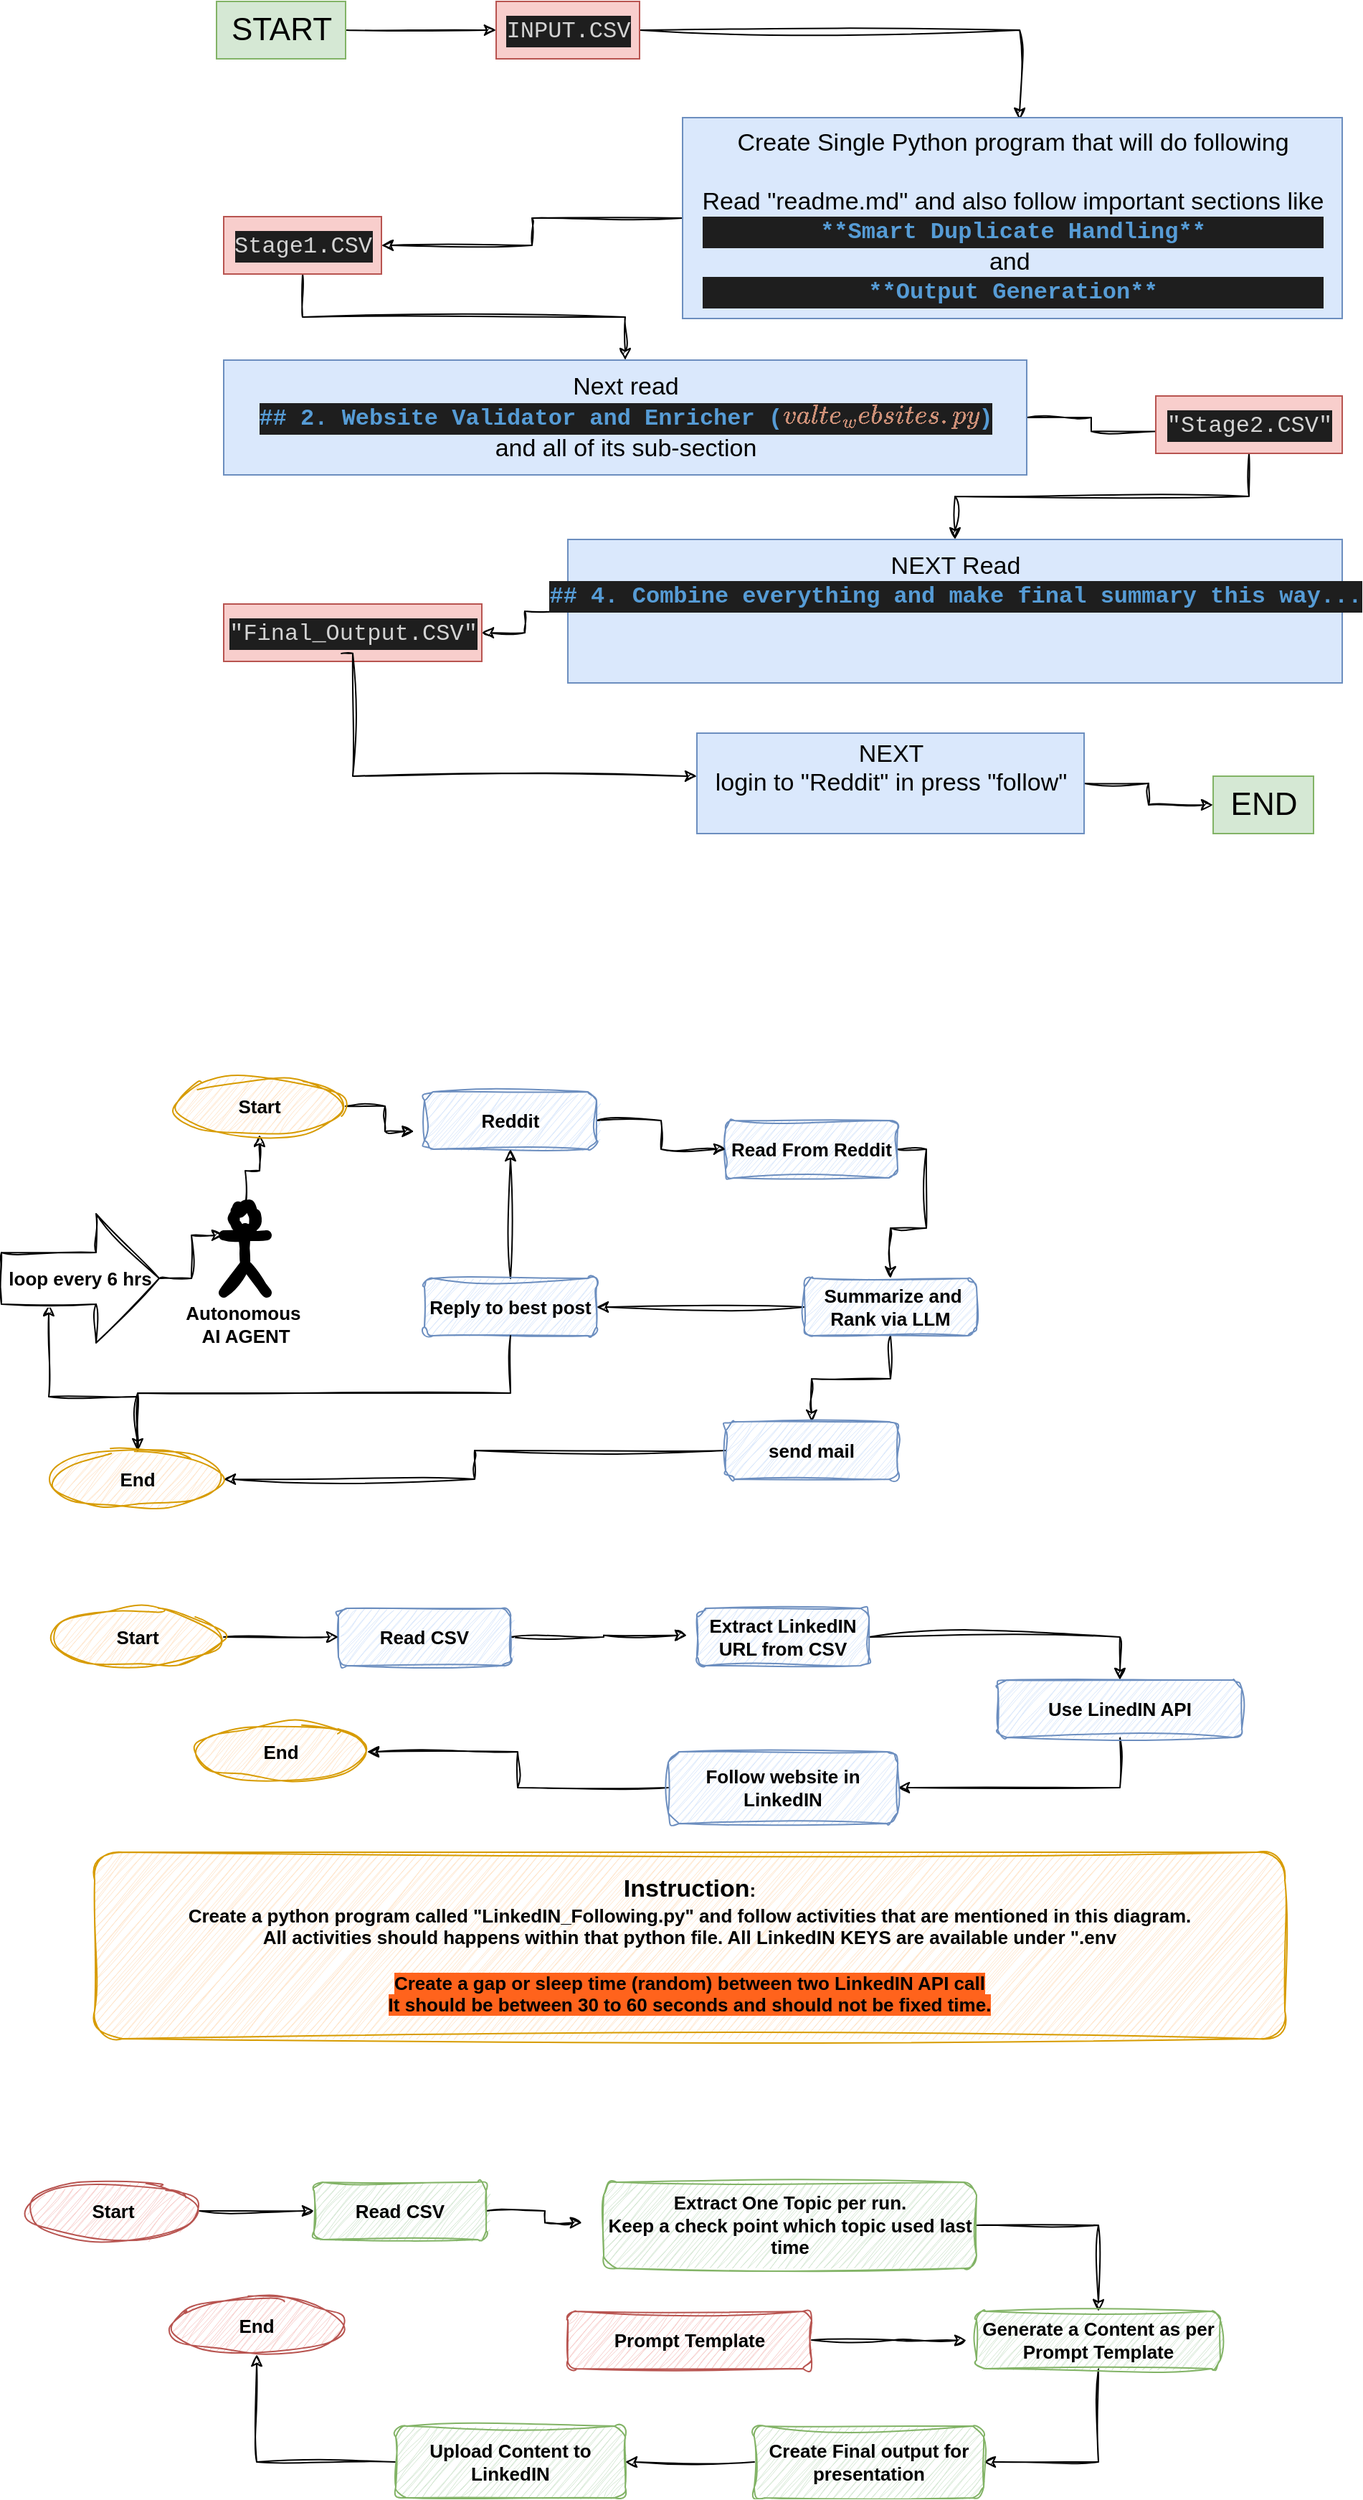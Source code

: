 <mxfile version="28.1.0">
  <diagram name="Page-1" id="1qW2JOKXYpLRvEJQn6gx">
    <mxGraphModel dx="1094" dy="511" grid="1" gridSize="10" guides="1" tooltips="1" connect="1" arrows="1" fold="1" page="1" pageScale="1" pageWidth="1700" pageHeight="2400" math="0" shadow="0">
      <root>
        <mxCell id="0" />
        <mxCell id="1" parent="0" />
        <mxCell id="lKeDKP6vbJKKnMthS0r1-26" value="" style="edgeStyle=orthogonalEdgeStyle;rounded=0;sketch=1;hachureGap=4;jiggle=2;curveFitting=1;orthogonalLoop=1;jettySize=auto;html=1;fontFamily=Architects Daughter;fontSource=https%3A%2F%2Ffonts.googleapis.com%2Fcss%3Ffamily%3DArchitects%2BDaughter;entryX=0.511;entryY=0.011;entryDx=0;entryDy=0;entryPerimeter=0;" parent="1" source="lKeDKP6vbJKKnMthS0r1-22" target="lKeDKP6vbJKKnMthS0r1-24" edge="1">
          <mxGeometry relative="1" as="geometry">
            <mxPoint x="325" y="95" as="targetPoint" />
          </mxGeometry>
        </mxCell>
        <mxCell id="lKeDKP6vbJKKnMthS0r1-22" value="&lt;div style=&quot;color: #d4d4d4;background-color: #1e1e1e;font-family: Consolas, &#39;Courier New&#39;, monospace;font-weight: normal;font-size: 16px;line-height: 22px;white-space: pre;&quot;&gt;&lt;div&gt;&lt;span style=&quot;color: #d4d4d4;&quot;&gt;INPUT.CSV&lt;/span&gt;&lt;/div&gt;&lt;/div&gt;" style="text;html=1;align=center;verticalAlign=middle;resizable=0;points=[];autosize=1;strokeColor=#b85450;fillColor=#f8cecc;fontFamily=Helvetica;fontSize=17;" parent="1" vertex="1">
          <mxGeometry x="430" y="50" width="100" height="40" as="geometry" />
        </mxCell>
        <mxCell id="lKeDKP6vbJKKnMthS0r1-29" value="" style="edgeStyle=orthogonalEdgeStyle;rounded=0;sketch=1;hachureGap=4;jiggle=2;curveFitting=1;orthogonalLoop=1;jettySize=auto;html=1;fontFamily=Architects Daughter;fontSource=https%3A%2F%2Ffonts.googleapis.com%2Fcss%3Ffamily%3DArchitects%2BDaughter;" parent="1" source="lKeDKP6vbJKKnMthS0r1-23" target="lKeDKP6vbJKKnMthS0r1-28" edge="1">
          <mxGeometry relative="1" as="geometry" />
        </mxCell>
        <mxCell id="lKeDKP6vbJKKnMthS0r1-23" value="&lt;div style=&quot;color: #d4d4d4;background-color: #1e1e1e;font-family: Consolas, &#39;Courier New&#39;, monospace;font-weight: normal;font-size: 16px;line-height: 22px;white-space: pre;&quot;&gt;&lt;div&gt;&lt;span style=&quot;color: #d4d4d4;&quot;&gt;Stage1.CSV&lt;/span&gt;&lt;/div&gt;&lt;/div&gt;" style="text;html=1;align=center;verticalAlign=middle;resizable=0;points=[];autosize=1;strokeColor=#b85450;fillColor=#f8cecc;fontFamily=Helvetica;fontSize=17;" parent="1" vertex="1">
          <mxGeometry x="240" y="200" width="110" height="40" as="geometry" />
        </mxCell>
        <mxCell id="lKeDKP6vbJKKnMthS0r1-27" value="" style="edgeStyle=orthogonalEdgeStyle;rounded=0;sketch=1;hachureGap=4;jiggle=2;curveFitting=1;orthogonalLoop=1;jettySize=auto;html=1;fontFamily=Architects Daughter;fontSource=https%3A%2F%2Ffonts.googleapis.com%2Fcss%3Ffamily%3DArchitects%2BDaughter;" parent="1" source="lKeDKP6vbJKKnMthS0r1-24" target="lKeDKP6vbJKKnMthS0r1-23" edge="1">
          <mxGeometry relative="1" as="geometry" />
        </mxCell>
        <mxCell id="lKeDKP6vbJKKnMthS0r1-24" value="&lt;div&gt;Create Single Python program that will do following&lt;/div&gt;&lt;div&gt;&lt;br&gt;&lt;/div&gt;&lt;div&gt;Read &quot;readme.md&quot; and also follow important sections like&lt;div style=&quot;color: rgb(212, 212, 212); background-color: rgb(30, 30, 30); font-family: Consolas, &amp;quot;Courier New&amp;quot;, monospace; font-weight: normal; font-size: 16px; line-height: 22px; white-space: pre;&quot;&gt;&lt;div&gt;&lt;span style=&quot;color: rgb(86, 156, 214); font-weight: bold;&quot;&gt;**Smart Duplicate Handling**&lt;/span&gt;&lt;/div&gt;&lt;/div&gt;and&amp;nbsp;&lt;/div&gt;&lt;div&gt;&lt;div style=&quot;color: rgb(212, 212, 212); background-color: rgb(30, 30, 30); font-family: Consolas, &amp;quot;Courier New&amp;quot;, monospace; font-weight: normal; font-size: 16px; line-height: 22px; white-space: pre;&quot;&gt;&lt;div&gt;&lt;span style=&quot;color: rgb(86, 156, 214); font-weight: bold;&quot;&gt;**Output Generation**&lt;/span&gt;&lt;/div&gt;&lt;/div&gt;&lt;/div&gt;" style="text;html=1;align=center;verticalAlign=middle;resizable=0;points=[];autosize=1;strokeColor=#6c8ebf;fillColor=#dae8fc;fontFamily=Helvetica;fontSize=17;" parent="1" vertex="1">
          <mxGeometry x="560" y="131" width="460" height="140" as="geometry" />
        </mxCell>
        <mxCell id="lKeDKP6vbJKKnMthS0r1-32" value="" style="edgeStyle=orthogonalEdgeStyle;rounded=0;sketch=1;hachureGap=4;jiggle=2;curveFitting=1;orthogonalLoop=1;jettySize=auto;html=1;fontFamily=Architects Daughter;fontSource=https%3A%2F%2Ffonts.googleapis.com%2Fcss%3Ffamily%3DArchitects%2BDaughter;entryX=0.071;entryY=0.617;entryDx=0;entryDy=0;entryPerimeter=0;" parent="1" source="lKeDKP6vbJKKnMthS0r1-28" target="lKeDKP6vbJKKnMthS0r1-30" edge="1">
          <mxGeometry relative="1" as="geometry">
            <mxPoint x="630" y="510" as="targetPoint" />
          </mxGeometry>
        </mxCell>
        <mxCell id="lKeDKP6vbJKKnMthS0r1-28" value="&lt;div&gt;Next read &lt;br&gt;&lt;/div&gt;&lt;div&gt;&lt;div style=&quot;color: rgb(212, 212, 212); background-color: rgb(30, 30, 30); font-family: Consolas, &amp;quot;Courier New&amp;quot;, monospace; font-weight: normal; font-size: 16px; line-height: 22px; white-space: pre;&quot;&gt;&lt;div&gt;&lt;span style=&quot;color: rgb(86, 156, 214); font-weight: bold;&quot;&gt;## 2. Website Validator and Enricher (&lt;/span&gt;&lt;span style=&quot;color: rgb(206, 145, 120); font-weight: bold;&quot;&gt;`validate_websites.py`&lt;/span&gt;&lt;span style=&quot;color: rgb(86, 156, 214); font-weight: bold;&quot;&gt;)&lt;/span&gt;&lt;/div&gt;&lt;/div&gt;and all of its sub-section&lt;/div&gt;" style="text;html=1;align=center;verticalAlign=middle;resizable=0;points=[];autosize=1;strokeColor=#6c8ebf;fillColor=#dae8fc;fontFamily=Helvetica;fontSize=17;" parent="1" vertex="1">
          <mxGeometry x="240" y="300" width="560" height="80" as="geometry" />
        </mxCell>
        <mxCell id="lKeDKP6vbJKKnMthS0r1-37" value="" style="edgeStyle=orthogonalEdgeStyle;rounded=0;sketch=1;hachureGap=4;jiggle=2;curveFitting=1;orthogonalLoop=1;jettySize=auto;html=1;fontFamily=Architects Daughter;fontSource=https%3A%2F%2Ffonts.googleapis.com%2Fcss%3Ffamily%3DArchitects%2BDaughter;" parent="1" source="lKeDKP6vbJKKnMthS0r1-30" target="lKeDKP6vbJKKnMthS0r1-35" edge="1">
          <mxGeometry relative="1" as="geometry" />
        </mxCell>
        <mxCell id="lKeDKP6vbJKKnMthS0r1-30" value="&lt;div style=&quot;color: #d4d4d4;background-color: #1e1e1e;font-family: Consolas, &#39;Courier New&#39;, monospace;font-weight: normal;font-size: 16px;line-height: 22px;white-space: pre;&quot;&gt;&lt;div&gt;&lt;span style=&quot;color: #d4d4d4;&quot;&gt;&quot;Stage2.CSV&quot;&lt;/span&gt;&lt;/div&gt;&lt;/div&gt;" style="text;html=1;align=center;verticalAlign=middle;resizable=0;points=[];autosize=1;strokeColor=#b85450;fillColor=#f8cecc;fontFamily=Helvetica;fontSize=17;" parent="1" vertex="1">
          <mxGeometry x="890" y="325" width="130" height="40" as="geometry" />
        </mxCell>
        <mxCell id="lKeDKP6vbJKKnMthS0r1-38" value="" style="edgeStyle=orthogonalEdgeStyle;rounded=0;sketch=1;hachureGap=4;jiggle=2;curveFitting=1;orthogonalLoop=1;jettySize=auto;html=1;fontFamily=Architects Daughter;fontSource=https%3A%2F%2Ffonts.googleapis.com%2Fcss%3Ffamily%3DArchitects%2BDaughter;" parent="1" source="lKeDKP6vbJKKnMthS0r1-35" target="lKeDKP6vbJKKnMthS0r1-36" edge="1">
          <mxGeometry relative="1" as="geometry" />
        </mxCell>
        <mxCell id="lKeDKP6vbJKKnMthS0r1-35" value="NEXT Read &lt;br&gt;&lt;div&gt;&lt;div style=&quot;color: #d4d4d4;background-color: #1e1e1e;font-family: Consolas, &#39;Courier New&#39;, monospace;font-weight: normal;font-size: 16px;line-height: 22px;white-space: pre;&quot;&gt;&lt;div&gt;&lt;span style=&quot;color: #569cd6;font-weight: bold;&quot;&gt;## 4. Combine everything and make final summary this way...&lt;/span&gt;&lt;/div&gt;&lt;/div&gt;&lt;/div&gt;&lt;div&gt;&lt;br&gt;&lt;/div&gt;&lt;div&gt;&lt;br&gt;&lt;/div&gt;" style="text;html=1;align=center;verticalAlign=middle;resizable=0;points=[];autosize=1;strokeColor=#6c8ebf;fillColor=#dae8fc;fontFamily=Helvetica;fontSize=17;" parent="1" vertex="1">
          <mxGeometry x="480" y="425" width="540" height="100" as="geometry" />
        </mxCell>
        <mxCell id="lKeDKP6vbJKKnMthS0r1-36" value="&lt;div style=&quot;color: #d4d4d4;background-color: #1e1e1e;font-family: Consolas, &#39;Courier New&#39;, monospace;font-weight: normal;font-size: 16px;line-height: 22px;white-space: pre;&quot;&gt;&lt;div&gt;&lt;span style=&quot;color: #d4d4d4;&quot;&gt;&quot;Final_Output.CSV&quot;&lt;/span&gt;&lt;/div&gt;&lt;/div&gt;" style="text;html=1;align=center;verticalAlign=middle;resizable=0;points=[];autosize=1;strokeColor=#b85450;fillColor=#f8cecc;fontFamily=Helvetica;fontSize=17;" parent="1" vertex="1">
          <mxGeometry x="240" y="470" width="180" height="40" as="geometry" />
        </mxCell>
        <mxCell id="-dyTPLVaZyKXN_oUD8W6-10" value="" style="edgeStyle=orthogonalEdgeStyle;rounded=0;sketch=1;hachureGap=4;jiggle=2;curveFitting=1;orthogonalLoop=1;jettySize=auto;html=1;fontFamily=Architects Daughter;fontSource=https%3A%2F%2Ffonts.googleapis.com%2Fcss%3Ffamily%3DArchitects%2BDaughter;" parent="1" source="-dyTPLVaZyKXN_oUD8W6-3" target="-dyTPLVaZyKXN_oUD8W6-9" edge="1">
          <mxGeometry relative="1" as="geometry" />
        </mxCell>
        <mxCell id="-dyTPLVaZyKXN_oUD8W6-3" value="NEXT &lt;br&gt;login to &quot;Reddit&quot; in press &quot;follow&quot;&lt;div&gt;&lt;br&gt;&lt;/div&gt;" style="text;html=1;align=center;verticalAlign=middle;resizable=0;points=[];autosize=1;strokeColor=#6c8ebf;fillColor=#dae8fc;fontFamily=Helvetica;fontSize=17;" parent="1" vertex="1">
          <mxGeometry x="570" y="560" width="270" height="70" as="geometry" />
        </mxCell>
        <mxCell id="-dyTPLVaZyKXN_oUD8W6-8" value="" style="edgeStyle=orthogonalEdgeStyle;rounded=0;sketch=1;hachureGap=4;jiggle=2;curveFitting=1;orthogonalLoop=1;jettySize=auto;html=1;fontFamily=Architects Daughter;fontSource=https%3A%2F%2Ffonts.googleapis.com%2Fcss%3Ffamily%3DArchitects%2BDaughter;" parent="1" source="-dyTPLVaZyKXN_oUD8W6-7" target="lKeDKP6vbJKKnMthS0r1-22" edge="1">
          <mxGeometry relative="1" as="geometry" />
        </mxCell>
        <mxCell id="-dyTPLVaZyKXN_oUD8W6-7" value="START" style="text;html=1;align=center;verticalAlign=middle;resizable=0;points=[];autosize=1;strokeColor=#82b366;fillColor=#d5e8d4;fontFamily=Helvetica;fontSize=22;" parent="1" vertex="1">
          <mxGeometry x="235" y="50" width="90" height="40" as="geometry" />
        </mxCell>
        <mxCell id="-dyTPLVaZyKXN_oUD8W6-9" value="END" style="text;html=1;align=center;verticalAlign=middle;resizable=0;points=[];autosize=1;strokeColor=#82b366;fillColor=#d5e8d4;fontFamily=Helvetica;fontSize=22;" parent="1" vertex="1">
          <mxGeometry x="930" y="590" width="70" height="40" as="geometry" />
        </mxCell>
        <mxCell id="66xsdP2rSsAmPCk141yM-6" value="" style="edgeStyle=orthogonalEdgeStyle;rounded=0;sketch=1;hachureGap=4;jiggle=2;curveFitting=1;orthogonalLoop=1;jettySize=auto;html=1;fontFamily=Helvetica;fontSize=13;fontStyle=1;exitX=0.5;exitY=0;exitDx=0;exitDy=0;exitPerimeter=0;" parent="1" source="66xsdP2rSsAmPCk141yM-1" target="66xsdP2rSsAmPCk141yM-2" edge="1">
          <mxGeometry relative="1" as="geometry" />
        </mxCell>
        <mxCell id="66xsdP2rSsAmPCk141yM-1" value="&lt;div&gt;Autonomous&amp;nbsp;&lt;/div&gt;&lt;div&gt;AI AGENT&lt;/div&gt;" style="shape=umlActor;verticalLabelPosition=bottom;verticalAlign=top;html=1;outlineConnect=0;sketch=1;hachureGap=4;jiggle=2;curveFitting=1;fontFamily=Helvetica;fontSize=13;fontStyle=1;strokeWidth=7;" parent="1" vertex="1">
          <mxGeometry x="240" y="890" width="30" height="60" as="geometry" />
        </mxCell>
        <mxCell id="66xsdP2rSsAmPCk141yM-7" value="" style="edgeStyle=orthogonalEdgeStyle;rounded=0;sketch=1;hachureGap=4;jiggle=2;curveFitting=1;orthogonalLoop=1;jettySize=auto;html=1;fontFamily=Helvetica;entryX=-0.061;entryY=0.689;entryDx=0;entryDy=0;entryPerimeter=0;fontSize=13;fontStyle=1" parent="1" source="66xsdP2rSsAmPCk141yM-2" target="66xsdP2rSsAmPCk141yM-15" edge="1">
          <mxGeometry relative="1" as="geometry" />
        </mxCell>
        <mxCell id="66xsdP2rSsAmPCk141yM-2" value="Start" style="ellipse;whiteSpace=wrap;html=1;sketch=1;hachureGap=4;jiggle=2;curveFitting=1;fontFamily=Helvetica;fontSize=13;fontStyle=1;fillColor=#ffe6cc;strokeColor=#d79b00;" parent="1" vertex="1">
          <mxGeometry x="205" y="800" width="120" height="40" as="geometry" />
        </mxCell>
        <mxCell id="66xsdP2rSsAmPCk141yM-24" value="" style="edgeStyle=orthogonalEdgeStyle;rounded=0;sketch=1;hachureGap=4;jiggle=2;curveFitting=1;orthogonalLoop=1;jettySize=auto;html=1;fontFamily=Architects Daughter;fontSource=https%3A%2F%2Ffonts.googleapis.com%2Fcss%3Ffamily%3DArchitects%2BDaughter;entryX=0;entryY=0;entryDx=33;entryDy=63;entryPerimeter=0;" parent="1" source="66xsdP2rSsAmPCk141yM-3" target="66xsdP2rSsAmPCk141yM-23" edge="1">
          <mxGeometry relative="1" as="geometry" />
        </mxCell>
        <mxCell id="66xsdP2rSsAmPCk141yM-11" value="" style="edgeStyle=orthogonalEdgeStyle;rounded=0;sketch=1;hachureGap=4;jiggle=2;curveFitting=1;orthogonalLoop=1;jettySize=auto;html=1;fontFamily=Helvetica;fontSize=13;fontStyle=1;exitX=1;exitY=0.5;exitDx=0;exitDy=0;" parent="1" source="66xsdP2rSsAmPCk141yM-5" target="66xsdP2rSsAmPCk141yM-9" edge="1">
          <mxGeometry relative="1" as="geometry" />
        </mxCell>
        <mxCell id="66xsdP2rSsAmPCk141yM-5" value="Read From Reddit" style="rounded=1;whiteSpace=wrap;html=1;sketch=1;hachureGap=4;jiggle=2;curveFitting=1;fontFamily=Helvetica;fontSize=13;fontStyle=1;fillColor=#dae8fc;strokeColor=#6c8ebf;" parent="1" vertex="1">
          <mxGeometry x="590" y="830" width="120" height="40" as="geometry" />
        </mxCell>
        <mxCell id="66xsdP2rSsAmPCk141yM-12" value="" style="edgeStyle=orthogonalEdgeStyle;rounded=0;sketch=1;hachureGap=4;jiggle=2;curveFitting=1;orthogonalLoop=1;jettySize=auto;html=1;fontFamily=Helvetica;exitX=0.5;exitY=1;exitDx=0;exitDy=0;fontSize=13;fontStyle=1" parent="1" source="66xsdP2rSsAmPCk141yM-9" target="66xsdP2rSsAmPCk141yM-10" edge="1">
          <mxGeometry relative="1" as="geometry" />
        </mxCell>
        <mxCell id="66xsdP2rSsAmPCk141yM-18" value="" style="edgeStyle=orthogonalEdgeStyle;rounded=0;sketch=1;hachureGap=4;jiggle=2;curveFitting=1;orthogonalLoop=1;jettySize=auto;html=1;fontFamily=Helvetica;fontSize=13;fontStyle=1" parent="1" source="66xsdP2rSsAmPCk141yM-9" target="66xsdP2rSsAmPCk141yM-17" edge="1">
          <mxGeometry relative="1" as="geometry" />
        </mxCell>
        <mxCell id="66xsdP2rSsAmPCk141yM-9" value="&amp;nbsp;Summarize and Rank via LLM" style="rounded=1;whiteSpace=wrap;html=1;sketch=1;hachureGap=4;jiggle=2;curveFitting=1;fontFamily=Helvetica;fontSize=13;fontStyle=1;fillColor=#dae8fc;strokeColor=#6c8ebf;" parent="1" vertex="1">
          <mxGeometry x="645" y="940" width="120" height="40" as="geometry" />
        </mxCell>
        <mxCell id="66xsdP2rSsAmPCk141yM-14" value="" style="edgeStyle=orthogonalEdgeStyle;rounded=0;sketch=1;hachureGap=4;jiggle=2;curveFitting=1;orthogonalLoop=1;jettySize=auto;html=1;fontFamily=Helvetica;fontSize=13;fontStyle=1;entryX=1;entryY=0.5;entryDx=0;entryDy=0;" parent="1" source="66xsdP2rSsAmPCk141yM-10" target="66xsdP2rSsAmPCk141yM-3" edge="1">
          <mxGeometry relative="1" as="geometry" />
        </mxCell>
        <mxCell id="66xsdP2rSsAmPCk141yM-10" value="send mail" style="rounded=1;whiteSpace=wrap;html=1;sketch=1;hachureGap=4;jiggle=2;curveFitting=1;fontFamily=Helvetica;fontSize=13;fontStyle=1;fillColor=#dae8fc;strokeColor=#6c8ebf;" parent="1" vertex="1">
          <mxGeometry x="590" y="1040" width="120" height="40" as="geometry" />
        </mxCell>
        <mxCell id="66xsdP2rSsAmPCk141yM-16" value="" style="edgeStyle=orthogonalEdgeStyle;rounded=0;sketch=1;hachureGap=4;jiggle=2;curveFitting=1;orthogonalLoop=1;jettySize=auto;html=1;fontFamily=Helvetica;fontSize=13;fontStyle=1" parent="1" source="66xsdP2rSsAmPCk141yM-15" target="66xsdP2rSsAmPCk141yM-5" edge="1">
          <mxGeometry relative="1" as="geometry" />
        </mxCell>
        <mxCell id="66xsdP2rSsAmPCk141yM-15" value="Reddit" style="rounded=1;whiteSpace=wrap;html=1;sketch=1;hachureGap=4;jiggle=2;curveFitting=1;fontFamily=Helvetica;fontSize=13;fontStyle=1;fillColor=#dae8fc;strokeColor=#6c8ebf;" parent="1" vertex="1">
          <mxGeometry x="380" y="810" width="120" height="40" as="geometry" />
        </mxCell>
        <mxCell id="66xsdP2rSsAmPCk141yM-19" value="" style="edgeStyle=orthogonalEdgeStyle;rounded=0;sketch=1;hachureGap=4;jiggle=2;curveFitting=1;orthogonalLoop=1;jettySize=auto;html=1;fontFamily=Helvetica;fontSize=13;fontStyle=1" parent="1" source="66xsdP2rSsAmPCk141yM-17" target="66xsdP2rSsAmPCk141yM-15" edge="1">
          <mxGeometry relative="1" as="geometry" />
        </mxCell>
        <mxCell id="66xsdP2rSsAmPCk141yM-17" value="Reply to best post" style="rounded=1;whiteSpace=wrap;html=1;sketch=1;hachureGap=4;jiggle=2;curveFitting=1;fontFamily=Helvetica;fontSize=13;fontStyle=1;fillColor=#dae8fc;strokeColor=#6c8ebf;" parent="1" vertex="1">
          <mxGeometry x="380" y="940" width="120" height="40" as="geometry" />
        </mxCell>
        <mxCell id="66xsdP2rSsAmPCk141yM-26" value="" style="edgeStyle=orthogonalEdgeStyle;rounded=0;sketch=1;hachureGap=4;jiggle=2;curveFitting=1;orthogonalLoop=1;jettySize=auto;html=1;fontFamily=Architects Daughter;fontSource=https%3A%2F%2Ffonts.googleapis.com%2Fcss%3Ffamily%3DArchitects%2BDaughter;entryX=0;entryY=0.333;entryDx=0;entryDy=0;entryPerimeter=0;" parent="1" source="66xsdP2rSsAmPCk141yM-23" target="66xsdP2rSsAmPCk141yM-1" edge="1">
          <mxGeometry relative="1" as="geometry">
            <mxPoint x="260" y="970" as="targetPoint" />
          </mxGeometry>
        </mxCell>
        <mxCell id="66xsdP2rSsAmPCk141yM-23" value="loop every 6 hrs" style="shape=singleArrow;whiteSpace=wrap;html=1;arrowWidth=0.4;arrowSize=0.4;fontSize=13;sketch=1;hachureGap=4;jiggle=2;curveFitting=1;fontStyle=1;" parent="1" vertex="1">
          <mxGeometry x="85" y="895" width="110" height="90" as="geometry" />
        </mxCell>
        <mxCell id="66xsdP2rSsAmPCk141yM-29" value="" style="edgeStyle=orthogonalEdgeStyle;rounded=0;sketch=1;hachureGap=4;jiggle=2;curveFitting=1;orthogonalLoop=1;jettySize=auto;html=1;fontFamily=Architects Daughter;fontSource=https%3A%2F%2Ffonts.googleapis.com%2Fcss%3Ffamily%3DArchitects%2BDaughter;exitX=0.5;exitY=1;exitDx=0;exitDy=0;" parent="1" source="66xsdP2rSsAmPCk141yM-17" target="66xsdP2rSsAmPCk141yM-3" edge="1">
          <mxGeometry relative="1" as="geometry">
            <mxPoint x="440" y="980" as="sourcePoint" />
            <mxPoint x="200" y="1070" as="targetPoint" />
            <Array as="points" />
          </mxGeometry>
        </mxCell>
        <mxCell id="66xsdP2rSsAmPCk141yM-3" value="End" style="ellipse;whiteSpace=wrap;html=1;sketch=1;hachureGap=4;jiggle=2;curveFitting=1;fontFamily=Helvetica;fontSize=13;fontStyle=1;fillColor=#ffe6cc;strokeColor=#d79b00;" parent="1" vertex="1">
          <mxGeometry x="120" y="1060" width="120" height="40" as="geometry" />
        </mxCell>
        <mxCell id="P2n-8bCShkGf46NeMdwZ-1" value="" style="edgeStyle=orthogonalEdgeStyle;rounded=0;sketch=1;hachureGap=4;jiggle=2;curveFitting=1;orthogonalLoop=1;jettySize=auto;html=1;fontFamily=Architects Daughter;fontSource=https%3A%2F%2Ffonts.googleapis.com%2Fcss%3Ffamily%3DArchitects%2BDaughter;entryX=0;entryY=0.429;entryDx=0;entryDy=0;entryPerimeter=0;exitX=0.456;exitY=0.861;exitDx=0;exitDy=0;exitPerimeter=0;" parent="1" source="lKeDKP6vbJKKnMthS0r1-36" target="-dyTPLVaZyKXN_oUD8W6-3" edge="1">
          <mxGeometry relative="1" as="geometry">
            <mxPoint x="530" y="550" as="sourcePoint" />
            <mxPoint x="470" y="565" as="targetPoint" />
            <Array as="points">
              <mxPoint x="330" y="504" />
              <mxPoint x="330" y="590" />
            </Array>
          </mxGeometry>
        </mxCell>
        <mxCell id="c22bLodAKcmqXCVV3KPD-7" value="" style="edgeStyle=orthogonalEdgeStyle;rounded=0;sketch=1;hachureGap=4;jiggle=2;curveFitting=1;orthogonalLoop=1;jettySize=auto;html=1;fontFamily=Architects Daughter;fontSource=https%3A%2F%2Ffonts.googleapis.com%2Fcss%3Ffamily%3DArchitects%2BDaughter;entryX=-0.058;entryY=0.471;entryDx=0;entryDy=0;entryPerimeter=0;" edge="1" parent="1" source="c22bLodAKcmqXCVV3KPD-1" target="c22bLodAKcmqXCVV3KPD-2">
          <mxGeometry relative="1" as="geometry" />
        </mxCell>
        <mxCell id="c22bLodAKcmqXCVV3KPD-1" value="Read CSV" style="rounded=1;whiteSpace=wrap;html=1;sketch=1;hachureGap=4;jiggle=2;curveFitting=1;fontFamily=Helvetica;fontSize=13;fontStyle=1;fillColor=#dae8fc;strokeColor=#6c8ebf;" vertex="1" parent="1">
          <mxGeometry x="320" y="1170" width="120" height="40" as="geometry" />
        </mxCell>
        <mxCell id="c22bLodAKcmqXCVV3KPD-9" value="" style="edgeStyle=orthogonalEdgeStyle;rounded=0;sketch=1;hachureGap=4;jiggle=2;curveFitting=1;orthogonalLoop=1;jettySize=auto;html=1;fontFamily=Architects Daughter;fontSource=https%3A%2F%2Ffonts.googleapis.com%2Fcss%3Ffamily%3DArchitects%2BDaughter;exitX=0.5;exitY=1;exitDx=0;exitDy=0;entryX=1;entryY=0.5;entryDx=0;entryDy=0;" edge="1" parent="1" source="c22bLodAKcmqXCVV3KPD-12" target="c22bLodAKcmqXCVV3KPD-3">
          <mxGeometry relative="1" as="geometry" />
        </mxCell>
        <mxCell id="c22bLodAKcmqXCVV3KPD-13" value="" style="edgeStyle=orthogonalEdgeStyle;rounded=0;sketch=1;hachureGap=4;jiggle=2;curveFitting=1;orthogonalLoop=1;jettySize=auto;html=1;fontFamily=Architects Daughter;fontSource=https%3A%2F%2Ffonts.googleapis.com%2Fcss%3Ffamily%3DArchitects%2BDaughter;" edge="1" parent="1" source="c22bLodAKcmqXCVV3KPD-2" target="c22bLodAKcmqXCVV3KPD-12">
          <mxGeometry relative="1" as="geometry" />
        </mxCell>
        <mxCell id="c22bLodAKcmqXCVV3KPD-2" value="Extract LinkedIN URL from CSV" style="rounded=1;whiteSpace=wrap;html=1;sketch=1;hachureGap=4;jiggle=2;curveFitting=1;fontFamily=Helvetica;fontSize=13;fontStyle=1;fillColor=#dae8fc;strokeColor=#6c8ebf;" vertex="1" parent="1">
          <mxGeometry x="570" y="1170" width="120" height="40" as="geometry" />
        </mxCell>
        <mxCell id="c22bLodAKcmqXCVV3KPD-10" value="" style="edgeStyle=orthogonalEdgeStyle;rounded=0;sketch=1;hachureGap=4;jiggle=2;curveFitting=1;orthogonalLoop=1;jettySize=auto;html=1;fontFamily=Architects Daughter;fontSource=https%3A%2F%2Ffonts.googleapis.com%2Fcss%3Ffamily%3DArchitects%2BDaughter;" edge="1" parent="1" source="c22bLodAKcmqXCVV3KPD-3" target="c22bLodAKcmqXCVV3KPD-5">
          <mxGeometry relative="1" as="geometry" />
        </mxCell>
        <mxCell id="c22bLodAKcmqXCVV3KPD-3" value="Follow website in LinkedIN" style="rounded=1;whiteSpace=wrap;html=1;sketch=1;hachureGap=4;jiggle=2;curveFitting=1;fontFamily=Helvetica;fontSize=13;fontStyle=1;fillColor=#dae8fc;strokeColor=#6c8ebf;" vertex="1" parent="1">
          <mxGeometry x="550" y="1270" width="160" height="50" as="geometry" />
        </mxCell>
        <mxCell id="c22bLodAKcmqXCVV3KPD-6" value="" style="edgeStyle=orthogonalEdgeStyle;rounded=0;sketch=1;hachureGap=4;jiggle=2;curveFitting=1;orthogonalLoop=1;jettySize=auto;html=1;fontFamily=Architects Daughter;fontSource=https%3A%2F%2Ffonts.googleapis.com%2Fcss%3Ffamily%3DArchitects%2BDaughter;" edge="1" parent="1" source="c22bLodAKcmqXCVV3KPD-4" target="c22bLodAKcmqXCVV3KPD-1">
          <mxGeometry relative="1" as="geometry" />
        </mxCell>
        <mxCell id="c22bLodAKcmqXCVV3KPD-4" value="Start" style="ellipse;whiteSpace=wrap;html=1;sketch=1;hachureGap=4;jiggle=2;curveFitting=1;fontFamily=Helvetica;fontSize=13;fontStyle=1;fillColor=#ffe6cc;strokeColor=#d79b00;" vertex="1" parent="1">
          <mxGeometry x="120" y="1170" width="120" height="40" as="geometry" />
        </mxCell>
        <mxCell id="c22bLodAKcmqXCVV3KPD-5" value="End" style="ellipse;whiteSpace=wrap;html=1;sketch=1;hachureGap=4;jiggle=2;curveFitting=1;fontFamily=Helvetica;fontSize=13;fontStyle=1;fillColor=#ffe6cc;strokeColor=#d79b00;" vertex="1" parent="1">
          <mxGeometry x="220" y="1250" width="120" height="40" as="geometry" />
        </mxCell>
        <mxCell id="c22bLodAKcmqXCVV3KPD-12" value="Use LinedIN API" style="rounded=1;whiteSpace=wrap;html=1;sketch=1;hachureGap=4;jiggle=2;curveFitting=1;fontFamily=Helvetica;fontSize=13;fontStyle=1;fillColor=#dae8fc;strokeColor=#6c8ebf;" vertex="1" parent="1">
          <mxGeometry x="780" y="1220" width="170" height="40" as="geometry" />
        </mxCell>
        <mxCell id="c22bLodAKcmqXCVV3KPD-14" value="&lt;div&gt;&lt;font style=&quot;font-size: 17px;&quot;&gt;Instruction&lt;/font&gt;:&lt;/div&gt;&lt;div&gt;Create a python program called &quot;LinkedIN_Following.py&quot; and follow activities that are mentioned in this diagram.&lt;/div&gt;&lt;div&gt;All activities should happens within that python file. All LinkedIN KEYS are available under &quot;.env&lt;/div&gt;&lt;div&gt;&lt;span style=&quot;background-color: light-dark(#ffffff, var(--ge-dark-color, #121212)); color: rgb(0, 0, 0);&quot;&gt;&lt;br&gt;&lt;/span&gt;&lt;/div&gt;&lt;div&gt;&lt;span style=&quot;color: rgb(0, 0, 0); background-color: rgb(255, 99, 28);&quot;&gt;Create a gap or sleep time (random) between two LinkedIN API call&lt;br&gt;It should be between 30 to 60 seconds and should not be fixed time.&lt;/span&gt;&lt;/div&gt;" style="rounded=1;whiteSpace=wrap;html=1;sketch=1;hachureGap=4;jiggle=2;curveFitting=1;fontFamily=Helvetica;fontSize=13;fontStyle=1;fillColor=#ffe6cc;strokeColor=#d79b00;" vertex="1" parent="1">
          <mxGeometry x="150" y="1340" width="830" height="130" as="geometry" />
        </mxCell>
        <mxCell id="c22bLodAKcmqXCVV3KPD-16" value="" style="edgeStyle=orthogonalEdgeStyle;rounded=0;sketch=1;hachureGap=4;jiggle=2;curveFitting=1;orthogonalLoop=1;jettySize=auto;html=1;fontFamily=Architects Daughter;fontSource=https%3A%2F%2Ffonts.googleapis.com%2Fcss%3Ffamily%3DArchitects%2BDaughter;entryX=-0.058;entryY=0.471;entryDx=0;entryDy=0;entryPerimeter=0;" edge="1" parent="1" source="c22bLodAKcmqXCVV3KPD-17" target="c22bLodAKcmqXCVV3KPD-20">
          <mxGeometry relative="1" as="geometry" />
        </mxCell>
        <mxCell id="c22bLodAKcmqXCVV3KPD-17" value="Read CSV" style="rounded=1;whiteSpace=wrap;html=1;sketch=1;hachureGap=4;jiggle=2;curveFitting=1;fontFamily=Helvetica;fontSize=13;fontStyle=1;fillColor=#d5e8d4;strokeColor=#82b366;" vertex="1" parent="1">
          <mxGeometry x="303" y="1570" width="120" height="40" as="geometry" />
        </mxCell>
        <mxCell id="c22bLodAKcmqXCVV3KPD-18" value="" style="edgeStyle=orthogonalEdgeStyle;rounded=0;sketch=1;hachureGap=4;jiggle=2;curveFitting=1;orthogonalLoop=1;jettySize=auto;html=1;fontFamily=Architects Daughter;fontSource=https%3A%2F%2Ffonts.googleapis.com%2Fcss%3Ffamily%3DArchitects%2BDaughter;exitX=0.5;exitY=1;exitDx=0;exitDy=0;entryX=1;entryY=0.5;entryDx=0;entryDy=0;" edge="1" parent="1" source="c22bLodAKcmqXCVV3KPD-26" target="c22bLodAKcmqXCVV3KPD-27">
          <mxGeometry relative="1" as="geometry" />
        </mxCell>
        <mxCell id="c22bLodAKcmqXCVV3KPD-19" value="" style="edgeStyle=orthogonalEdgeStyle;rounded=0;sketch=1;hachureGap=4;jiggle=2;curveFitting=1;orthogonalLoop=1;jettySize=auto;html=1;fontFamily=Architects Daughter;fontSource=https%3A%2F%2Ffonts.googleapis.com%2Fcss%3Ffamily%3DArchitects%2BDaughter;exitX=1;exitY=0.5;exitDx=0;exitDy=0;" edge="1" parent="1" source="c22bLodAKcmqXCVV3KPD-20" target="c22bLodAKcmqXCVV3KPD-26">
          <mxGeometry relative="1" as="geometry" />
        </mxCell>
        <mxCell id="c22bLodAKcmqXCVV3KPD-20" value="Extract One Topic per run.&lt;br&gt;Keep a check point which topic used last time" style="rounded=1;whiteSpace=wrap;html=1;sketch=1;hachureGap=4;jiggle=2;curveFitting=1;fontFamily=Helvetica;fontSize=13;fontStyle=1;fillColor=#d5e8d4;strokeColor=#82b366;" vertex="1" parent="1">
          <mxGeometry x="505" y="1570" width="260" height="60" as="geometry" />
        </mxCell>
        <mxCell id="c22bLodAKcmqXCVV3KPD-21" value="" style="edgeStyle=orthogonalEdgeStyle;rounded=0;sketch=1;hachureGap=4;jiggle=2;curveFitting=1;orthogonalLoop=1;jettySize=auto;html=1;fontFamily=Architects Daughter;fontSource=https%3A%2F%2Ffonts.googleapis.com%2Fcss%3Ffamily%3DArchitects%2BDaughter;" edge="1" parent="1" source="c22bLodAKcmqXCVV3KPD-22" target="c22bLodAKcmqXCVV3KPD-25">
          <mxGeometry relative="1" as="geometry" />
        </mxCell>
        <mxCell id="c22bLodAKcmqXCVV3KPD-22" value="Upload Content to LinkedIN" style="rounded=1;whiteSpace=wrap;html=1;sketch=1;hachureGap=4;jiggle=2;curveFitting=1;fontFamily=Helvetica;fontSize=13;fontStyle=1;fillColor=#d5e8d4;strokeColor=#82b366;" vertex="1" parent="1">
          <mxGeometry x="360" y="1740" width="160" height="50" as="geometry" />
        </mxCell>
        <mxCell id="c22bLodAKcmqXCVV3KPD-23" value="" style="edgeStyle=orthogonalEdgeStyle;rounded=0;sketch=1;hachureGap=4;jiggle=2;curveFitting=1;orthogonalLoop=1;jettySize=auto;html=1;fontFamily=Architects Daughter;fontSource=https%3A%2F%2Ffonts.googleapis.com%2Fcss%3Ffamily%3DArchitects%2BDaughter;" edge="1" parent="1" source="c22bLodAKcmqXCVV3KPD-24" target="c22bLodAKcmqXCVV3KPD-17">
          <mxGeometry relative="1" as="geometry" />
        </mxCell>
        <mxCell id="c22bLodAKcmqXCVV3KPD-24" value="Start" style="ellipse;whiteSpace=wrap;html=1;sketch=1;hachureGap=4;jiggle=2;curveFitting=1;fontFamily=Helvetica;fontSize=13;fontStyle=1;fillColor=#f8cecc;strokeColor=#b85450;" vertex="1" parent="1">
          <mxGeometry x="103" y="1570" width="120" height="40" as="geometry" />
        </mxCell>
        <mxCell id="c22bLodAKcmqXCVV3KPD-25" value="End" style="ellipse;whiteSpace=wrap;html=1;sketch=1;hachureGap=4;jiggle=2;curveFitting=1;fontFamily=Helvetica;fontSize=13;fontStyle=1;fillColor=#f8cecc;strokeColor=#b85450;" vertex="1" parent="1">
          <mxGeometry x="203" y="1650" width="120" height="40" as="geometry" />
        </mxCell>
        <mxCell id="c22bLodAKcmqXCVV3KPD-26" value="Generate a Content as per Prompt Template" style="rounded=1;whiteSpace=wrap;html=1;sketch=1;hachureGap=4;jiggle=2;curveFitting=1;fontFamily=Helvetica;fontSize=13;fontStyle=1;fillColor=#d5e8d4;strokeColor=#82b366;" vertex="1" parent="1">
          <mxGeometry x="765" y="1660" width="170" height="40" as="geometry" />
        </mxCell>
        <mxCell id="c22bLodAKcmqXCVV3KPD-28" value="" style="edgeStyle=orthogonalEdgeStyle;rounded=0;sketch=1;hachureGap=4;jiggle=2;curveFitting=1;orthogonalLoop=1;jettySize=auto;html=1;fontFamily=Architects Daughter;fontSource=https%3A%2F%2Ffonts.googleapis.com%2Fcss%3Ffamily%3DArchitects%2BDaughter;" edge="1" parent="1" source="c22bLodAKcmqXCVV3KPD-27" target="c22bLodAKcmqXCVV3KPD-22">
          <mxGeometry relative="1" as="geometry" />
        </mxCell>
        <mxCell id="c22bLodAKcmqXCVV3KPD-27" value="Create Final output for presentation" style="rounded=1;whiteSpace=wrap;html=1;sketch=1;hachureGap=4;jiggle=2;curveFitting=1;fontFamily=Helvetica;fontSize=13;fontStyle=1;fillColor=#d5e8d4;strokeColor=#82b366;" vertex="1" parent="1">
          <mxGeometry x="610" y="1740" width="160" height="50" as="geometry" />
        </mxCell>
        <mxCell id="c22bLodAKcmqXCVV3KPD-30" value="" style="edgeStyle=orthogonalEdgeStyle;rounded=0;sketch=1;hachureGap=4;jiggle=2;curveFitting=1;orthogonalLoop=1;jettySize=auto;html=1;fontFamily=Architects Daughter;fontSource=https%3A%2F%2Ffonts.googleapis.com%2Fcss%3Ffamily%3DArchitects%2BDaughter;entryX=-0.041;entryY=0.507;entryDx=0;entryDy=0;entryPerimeter=0;" edge="1" parent="1" source="c22bLodAKcmqXCVV3KPD-29" target="c22bLodAKcmqXCVV3KPD-26">
          <mxGeometry relative="1" as="geometry" />
        </mxCell>
        <mxCell id="c22bLodAKcmqXCVV3KPD-29" value="Prompt Template" style="rounded=1;whiteSpace=wrap;html=1;sketch=1;hachureGap=4;jiggle=2;curveFitting=1;fontFamily=Helvetica;fontSize=13;fontStyle=1;fillColor=#f8cecc;strokeColor=#b85450;" vertex="1" parent="1">
          <mxGeometry x="480" y="1660" width="170" height="40" as="geometry" />
        </mxCell>
      </root>
    </mxGraphModel>
  </diagram>
</mxfile>
